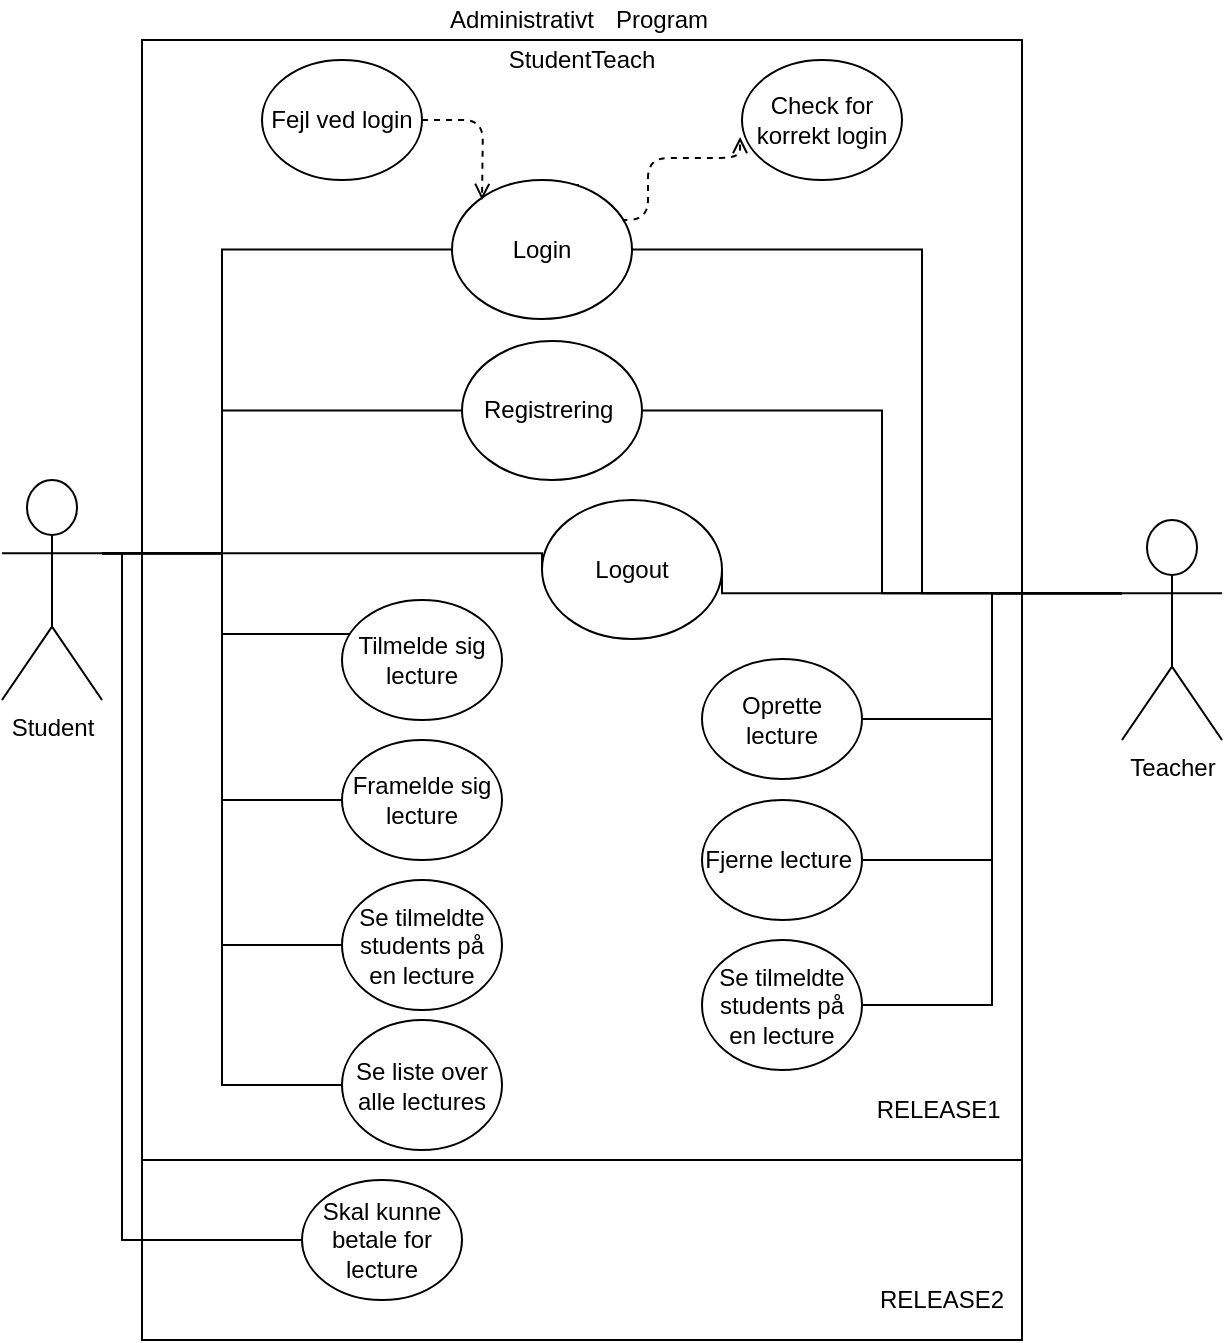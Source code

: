 <mxfile version="12.9.6" type="github">
  <diagram id="naz7NzOcKD-QqL_7P5jK" name="Page-1">
    <mxGraphModel dx="1183" dy="561" grid="1" gridSize="10" guides="1" tooltips="1" connect="1" arrows="1" fold="1" page="1" pageScale="1" pageWidth="850" pageHeight="1100" math="0" shadow="0">
      <root>
        <mxCell id="0" />
        <mxCell id="1" parent="0" />
        <mxCell id="hdsZDOFmJW38S7iMikZD-3" value="" style="rounded=0;whiteSpace=wrap;html=1;" parent="1" vertex="1">
          <mxGeometry x="180" y="90" width="440" height="650" as="geometry" />
        </mxCell>
        <mxCell id="hdsZDOFmJW38S7iMikZD-5" value="Administrativt" style="text;html=1;strokeColor=none;fillColor=none;align=center;verticalAlign=middle;whiteSpace=wrap;rounded=0;" parent="1" vertex="1">
          <mxGeometry x="350" y="70" width="40" height="20" as="geometry" />
        </mxCell>
        <mxCell id="hdsZDOFmJW38S7iMikZD-6" value="Program" style="text;html=1;strokeColor=none;fillColor=none;align=center;verticalAlign=middle;whiteSpace=wrap;rounded=0;" parent="1" vertex="1">
          <mxGeometry x="420" y="70" width="40" height="20" as="geometry" />
        </mxCell>
        <mxCell id="hdsZDOFmJW38S7iMikZD-7" value="StudentTeach" style="text;html=1;strokeColor=none;fillColor=none;align=center;verticalAlign=middle;whiteSpace=wrap;rounded=0;" parent="1" vertex="1">
          <mxGeometry x="380" y="90" width="40" height="20" as="geometry" />
        </mxCell>
        <mxCell id="Q4LFnAZzLEwqTKA5tDAf-13" style="edgeStyle=orthogonalEdgeStyle;rounded=0;orthogonalLoop=1;jettySize=auto;html=1;exitX=1;exitY=0.333;exitDx=0;exitDy=0;exitPerimeter=0;entryX=0.075;entryY=0.283;entryDx=0;entryDy=0;endArrow=none;endFill=0;strokeColor=#000000;entryPerimeter=0;" parent="1" source="hdsZDOFmJW38S7iMikZD-9" target="hdsZDOFmJW38S7iMikZD-17" edge="1">
          <mxGeometry relative="1" as="geometry">
            <Array as="points" />
          </mxGeometry>
        </mxCell>
        <mxCell id="Q4LFnAZzLEwqTKA5tDAf-14" style="edgeStyle=orthogonalEdgeStyle;rounded=0;orthogonalLoop=1;jettySize=auto;html=1;exitX=1;exitY=0.333;exitDx=0;exitDy=0;exitPerimeter=0;entryX=0;entryY=0.5;entryDx=0;entryDy=0;endArrow=none;endFill=0;strokeColor=#000000;" parent="1" source="hdsZDOFmJW38S7iMikZD-9" target="Q4LFnAZzLEwqTKA5tDAf-2" edge="1">
          <mxGeometry relative="1" as="geometry">
            <Array as="points">
              <mxPoint x="220" y="347" />
              <mxPoint x="220" y="470" />
            </Array>
          </mxGeometry>
        </mxCell>
        <mxCell id="Q4LFnAZzLEwqTKA5tDAf-42" style="edgeStyle=orthogonalEdgeStyle;rounded=0;orthogonalLoop=1;jettySize=auto;html=1;exitX=1;exitY=0.333;exitDx=0;exitDy=0;exitPerimeter=0;entryX=0;entryY=0.5;entryDx=0;entryDy=0;endArrow=none;endFill=0;strokeColor=#000000;" parent="1" source="hdsZDOFmJW38S7iMikZD-9" target="Q4LFnAZzLEwqTKA5tDAf-11" edge="1">
          <mxGeometry relative="1" as="geometry">
            <Array as="points">
              <mxPoint x="170" y="347" />
              <mxPoint x="170" y="690" />
            </Array>
          </mxGeometry>
        </mxCell>
        <mxCell id="hT9fbZHffNhWlzX2S7f2-4" style="edgeStyle=orthogonalEdgeStyle;rounded=0;orthogonalLoop=1;jettySize=auto;html=1;exitX=1;exitY=0.333;exitDx=0;exitDy=0;exitPerimeter=0;entryX=0;entryY=0.5;entryDx=0;entryDy=0;endArrow=none;endFill=0;" edge="1" parent="1" source="hdsZDOFmJW38S7iMikZD-9" target="Q4LFnAZzLEwqTKA5tDAf-5">
          <mxGeometry relative="1" as="geometry">
            <Array as="points">
              <mxPoint x="220" y="347" />
              <mxPoint x="220" y="275" />
            </Array>
          </mxGeometry>
        </mxCell>
        <mxCell id="hT9fbZHffNhWlzX2S7f2-7" style="edgeStyle=orthogonalEdgeStyle;rounded=0;orthogonalLoop=1;jettySize=auto;html=1;exitX=1;exitY=0.333;exitDx=0;exitDy=0;exitPerimeter=0;entryX=0;entryY=0.5;entryDx=0;entryDy=0;endArrow=none;endFill=0;" edge="1" parent="1" source="hdsZDOFmJW38S7iMikZD-9" target="hdsZDOFmJW38S7iMikZD-16">
          <mxGeometry relative="1" as="geometry">
            <Array as="points">
              <mxPoint x="220" y="347" />
              <mxPoint x="220" y="195" />
            </Array>
          </mxGeometry>
        </mxCell>
        <mxCell id="hT9fbZHffNhWlzX2S7f2-12" style="edgeStyle=orthogonalEdgeStyle;rounded=0;orthogonalLoop=1;jettySize=auto;html=1;exitX=1;exitY=0.333;exitDx=0;exitDy=0;exitPerimeter=0;entryX=0;entryY=0.5;entryDx=0;entryDy=0;endArrow=none;endFill=0;" edge="1" parent="1" source="hdsZDOFmJW38S7iMikZD-9" target="hT9fbZHffNhWlzX2S7f2-11">
          <mxGeometry relative="1" as="geometry">
            <Array as="points">
              <mxPoint x="220" y="347" />
              <mxPoint x="220" y="543" />
            </Array>
          </mxGeometry>
        </mxCell>
        <mxCell id="hT9fbZHffNhWlzX2S7f2-15" style="edgeStyle=orthogonalEdgeStyle;rounded=0;orthogonalLoop=1;jettySize=auto;html=1;exitX=1;exitY=0.333;exitDx=0;exitDy=0;exitPerimeter=0;entryX=0;entryY=0.5;entryDx=0;entryDy=0;endArrow=none;endFill=0;" edge="1" parent="1" source="hdsZDOFmJW38S7iMikZD-9" target="hT9fbZHffNhWlzX2S7f2-13">
          <mxGeometry relative="1" as="geometry" />
        </mxCell>
        <mxCell id="hT9fbZHffNhWlzX2S7f2-19" style="edgeStyle=orthogonalEdgeStyle;rounded=0;orthogonalLoop=1;jettySize=auto;html=1;exitX=1;exitY=0.333;exitDx=0;exitDy=0;exitPerimeter=0;entryX=0;entryY=0.5;entryDx=0;entryDy=0;endArrow=none;endFill=0;" edge="1" parent="1" source="hdsZDOFmJW38S7iMikZD-9" target="hT9fbZHffNhWlzX2S7f2-18">
          <mxGeometry relative="1" as="geometry">
            <Array as="points">
              <mxPoint x="380" y="347" />
            </Array>
          </mxGeometry>
        </mxCell>
        <mxCell id="hdsZDOFmJW38S7iMikZD-9" value="Student" style="shape=umlActor;verticalLabelPosition=bottom;labelBackgroundColor=#ffffff;verticalAlign=top;html=1;outlineConnect=0;" parent="1" vertex="1">
          <mxGeometry x="110" y="310" width="50" height="110" as="geometry" />
        </mxCell>
        <mxCell id="hT9fbZHffNhWlzX2S7f2-1" style="edgeStyle=orthogonalEdgeStyle;rounded=0;orthogonalLoop=1;jettySize=auto;html=1;exitX=0;exitY=0.333;exitDx=0;exitDy=0;exitPerimeter=0;entryX=1;entryY=0.5;entryDx=0;entryDy=0;endArrow=none;endFill=0;" edge="1" parent="1" source="hdsZDOFmJW38S7iMikZD-10" target="hdsZDOFmJW38S7iMikZD-19">
          <mxGeometry relative="1" as="geometry" />
        </mxCell>
        <mxCell id="hT9fbZHffNhWlzX2S7f2-2" style="edgeStyle=orthogonalEdgeStyle;rounded=0;orthogonalLoop=1;jettySize=auto;html=1;exitX=0;exitY=0.333;exitDx=0;exitDy=0;exitPerimeter=0;entryX=1;entryY=0.5;entryDx=0;entryDy=0;endArrow=none;endFill=0;" edge="1" parent="1" source="hdsZDOFmJW38S7iMikZD-10" target="hdsZDOFmJW38S7iMikZD-20">
          <mxGeometry relative="1" as="geometry" />
        </mxCell>
        <mxCell id="hT9fbZHffNhWlzX2S7f2-3" style="edgeStyle=orthogonalEdgeStyle;rounded=0;orthogonalLoop=1;jettySize=auto;html=1;exitX=0;exitY=0.333;exitDx=0;exitDy=0;exitPerimeter=0;entryX=1;entryY=0.5;entryDx=0;entryDy=0;endArrow=none;endFill=0;" edge="1" parent="1" source="hdsZDOFmJW38S7iMikZD-10" target="hdsZDOFmJW38S7iMikZD-23">
          <mxGeometry relative="1" as="geometry" />
        </mxCell>
        <mxCell id="hT9fbZHffNhWlzX2S7f2-5" style="edgeStyle=orthogonalEdgeStyle;rounded=0;orthogonalLoop=1;jettySize=auto;html=1;exitX=0;exitY=0.333;exitDx=0;exitDy=0;exitPerimeter=0;entryX=1;entryY=0.5;entryDx=0;entryDy=0;endArrow=none;endFill=0;" edge="1" parent="1" source="hdsZDOFmJW38S7iMikZD-10" target="Q4LFnAZzLEwqTKA5tDAf-5">
          <mxGeometry relative="1" as="geometry" />
        </mxCell>
        <mxCell id="hT9fbZHffNhWlzX2S7f2-6" style="edgeStyle=orthogonalEdgeStyle;rounded=0;orthogonalLoop=1;jettySize=auto;html=1;exitX=0;exitY=0.333;exitDx=0;exitDy=0;exitPerimeter=0;entryX=1;entryY=0.5;entryDx=0;entryDy=0;endArrow=none;endFill=0;" edge="1" parent="1" source="hdsZDOFmJW38S7iMikZD-10" target="hdsZDOFmJW38S7iMikZD-16">
          <mxGeometry relative="1" as="geometry">
            <Array as="points">
              <mxPoint x="570" y="367" />
              <mxPoint x="570" y="195" />
            </Array>
          </mxGeometry>
        </mxCell>
        <mxCell id="hT9fbZHffNhWlzX2S7f2-20" style="edgeStyle=orthogonalEdgeStyle;rounded=0;orthogonalLoop=1;jettySize=auto;html=1;exitX=0;exitY=0.333;exitDx=0;exitDy=0;exitPerimeter=0;entryX=1;entryY=0.5;entryDx=0;entryDy=0;endArrow=none;endFill=0;" edge="1" parent="1" source="hdsZDOFmJW38S7iMikZD-10" target="hT9fbZHffNhWlzX2S7f2-18">
          <mxGeometry relative="1" as="geometry">
            <Array as="points">
              <mxPoint x="470" y="367" />
            </Array>
          </mxGeometry>
        </mxCell>
        <mxCell id="hdsZDOFmJW38S7iMikZD-10" value="Teacher" style="shape=umlActor;verticalLabelPosition=bottom;labelBackgroundColor=#ffffff;verticalAlign=top;html=1;outlineConnect=0;" parent="1" vertex="1">
          <mxGeometry x="670" y="330" width="50" height="110" as="geometry" />
        </mxCell>
        <mxCell id="hdsZDOFmJW38S7iMikZD-49" style="edgeStyle=orthogonalEdgeStyle;orthogonalLoop=1;jettySize=auto;html=1;exitX=0.7;exitY=0.029;exitDx=0;exitDy=0;entryX=-0.012;entryY=0.642;entryDx=0;entryDy=0;entryPerimeter=0;endArrow=open;endFill=0;strokeColor=#000000;rounded=1;dashed=1;exitPerimeter=0;" parent="1" source="hdsZDOFmJW38S7iMikZD-16" target="hdsZDOFmJW38S7iMikZD-45" edge="1">
          <mxGeometry relative="1" as="geometry">
            <Array as="points">
              <mxPoint x="398" y="180" />
              <mxPoint x="433" y="180" />
              <mxPoint x="433" y="149" />
            </Array>
          </mxGeometry>
        </mxCell>
        <mxCell id="hdsZDOFmJW38S7iMikZD-16" value="Login" style="ellipse;whiteSpace=wrap;html=1;" parent="1" vertex="1">
          <mxGeometry x="335" y="160" width="90" height="69.5" as="geometry" />
        </mxCell>
        <mxCell id="hdsZDOFmJW38S7iMikZD-17" value="Tilmelde sig lecture" style="ellipse;whiteSpace=wrap;html=1;" parent="1" vertex="1">
          <mxGeometry x="280" y="370" width="80" height="60" as="geometry" />
        </mxCell>
        <mxCell id="hdsZDOFmJW38S7iMikZD-19" value="Oprette lecture" style="ellipse;whiteSpace=wrap;html=1;" parent="1" vertex="1">
          <mxGeometry x="460" y="399.5" width="80" height="60" as="geometry" />
        </mxCell>
        <mxCell id="hdsZDOFmJW38S7iMikZD-20" value="Fjerne lecture&amp;nbsp;" style="ellipse;whiteSpace=wrap;html=1;" parent="1" vertex="1">
          <mxGeometry x="460" y="470" width="80" height="60" as="geometry" />
        </mxCell>
        <mxCell id="hdsZDOFmJW38S7iMikZD-23" value="Se tilmeldte students på en lecture" style="ellipse;whiteSpace=wrap;html=1;" parent="1" vertex="1">
          <mxGeometry x="460" y="540" width="80" height="65" as="geometry" />
        </mxCell>
        <mxCell id="hdsZDOFmJW38S7iMikZD-45" value="Check for korrekt login" style="ellipse;whiteSpace=wrap;html=1;" parent="1" vertex="1">
          <mxGeometry x="480" y="100" width="80" height="60" as="geometry" />
        </mxCell>
        <mxCell id="hdsZDOFmJW38S7iMikZD-50" style="edgeStyle=orthogonalEdgeStyle;rounded=1;orthogonalLoop=1;jettySize=auto;html=1;exitX=1;exitY=0.5;exitDx=0;exitDy=0;dashed=1;endArrow=open;endFill=0;strokeColor=#000000;" parent="1" source="hdsZDOFmJW38S7iMikZD-46" edge="1">
          <mxGeometry relative="1" as="geometry">
            <mxPoint x="350" y="170" as="targetPoint" />
          </mxGeometry>
        </mxCell>
        <mxCell id="hdsZDOFmJW38S7iMikZD-46" value="Fejl ved login" style="ellipse;whiteSpace=wrap;html=1;" parent="1" vertex="1">
          <mxGeometry x="240" y="100" width="80" height="60" as="geometry" />
        </mxCell>
        <mxCell id="Q4LFnAZzLEwqTKA5tDAf-2" value="Framelde sig lecture" style="ellipse;whiteSpace=wrap;html=1;" parent="1" vertex="1">
          <mxGeometry x="280" y="440" width="80" height="60" as="geometry" />
        </mxCell>
        <mxCell id="Q4LFnAZzLEwqTKA5tDAf-5" value="Registrering&amp;nbsp;" style="ellipse;whiteSpace=wrap;html=1;" parent="1" vertex="1">
          <mxGeometry x="340" y="240.5" width="90" height="69.5" as="geometry" />
        </mxCell>
        <mxCell id="Q4LFnAZzLEwqTKA5tDAf-9" value="RELEASE1&amp;nbsp;" style="text;html=1;strokeColor=none;fillColor=none;align=center;verticalAlign=middle;whiteSpace=wrap;rounded=0;" parent="1" vertex="1">
          <mxGeometry x="560" y="615" width="40" height="20" as="geometry" />
        </mxCell>
        <mxCell id="Q4LFnAZzLEwqTKA5tDAf-10" value="RELEASE2" style="text;html=1;strokeColor=none;fillColor=none;align=center;verticalAlign=middle;whiteSpace=wrap;rounded=0;" parent="1" vertex="1">
          <mxGeometry x="560" y="710" width="40" height="20" as="geometry" />
        </mxCell>
        <mxCell id="Q4LFnAZzLEwqTKA5tDAf-11" value="Skal kunne betale for lecture" style="ellipse;whiteSpace=wrap;html=1;" parent="1" vertex="1">
          <mxGeometry x="260" y="660" width="80" height="60" as="geometry" />
        </mxCell>
        <mxCell id="Q4LFnAZzLEwqTKA5tDAf-44" value="" style="rounded=0;whiteSpace=wrap;html=1;gradientColor=#ffffff;fillColor=none;" parent="1" vertex="1">
          <mxGeometry x="180" y="650" width="440" height="90" as="geometry" />
        </mxCell>
        <mxCell id="hT9fbZHffNhWlzX2S7f2-11" value="Se tilmeldte students på en lecture" style="ellipse;whiteSpace=wrap;html=1;" vertex="1" parent="1">
          <mxGeometry x="280" y="510" width="80" height="65" as="geometry" />
        </mxCell>
        <mxCell id="hT9fbZHffNhWlzX2S7f2-13" value="Se liste over alle lectures" style="ellipse;whiteSpace=wrap;html=1;" vertex="1" parent="1">
          <mxGeometry x="280" y="580" width="80" height="65" as="geometry" />
        </mxCell>
        <mxCell id="hT9fbZHffNhWlzX2S7f2-18" value="Logout" style="ellipse;whiteSpace=wrap;html=1;" vertex="1" parent="1">
          <mxGeometry x="380" y="320" width="90" height="69.5" as="geometry" />
        </mxCell>
      </root>
    </mxGraphModel>
  </diagram>
</mxfile>
